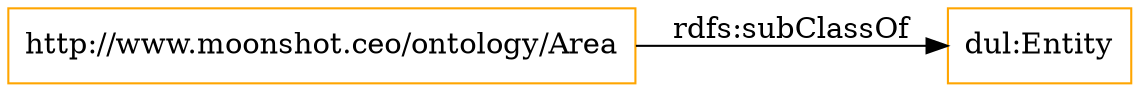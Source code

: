 digraph ar2dtool_diagram { 
rankdir=LR;
size="1501"
node [shape = rectangle, color="orange"]; "http://www.moonshot.ceo/ontology/Area" "dul:Entity" ; /*classes style*/
	"http://www.moonshot.ceo/ontology/Area" -> "dul:Entity" [ label = "rdfs:subClassOf" ];

}
